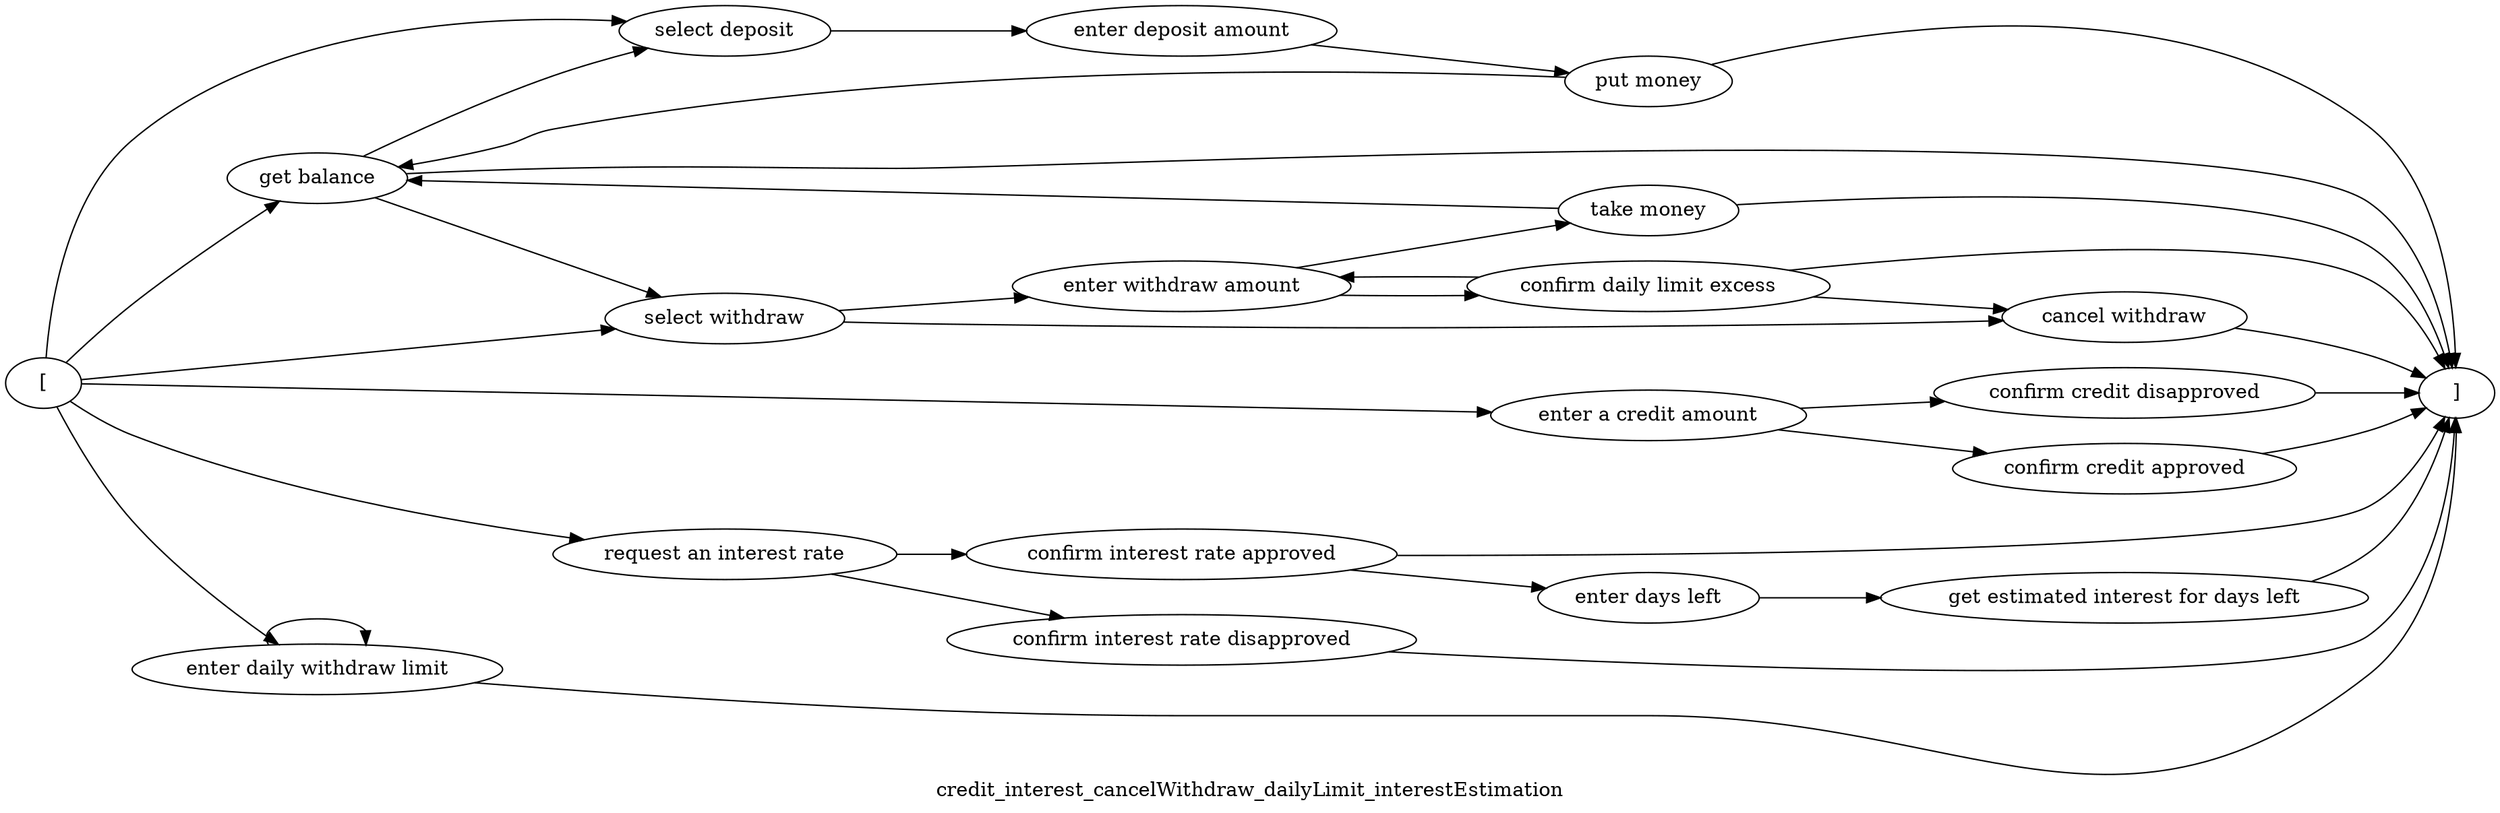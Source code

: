 digraph G {
rankdir = LR
label = "credit_interest_cancelWithdraw_dailyLimit_interestEstimation";
esg35_vertex2 -> esg35_vertex1;
esg35_vertex0 -> esg35_vertex2;
esg35_vertex2 -> esg35_vertex3;
esg35_vertex0 -> esg35_vertex3;
esg35_vertex3 -> esg35_vertex4;
esg35_vertex4 -> esg35_vertex5;
esg35_vertex5 -> esg35_vertex1;
esg35_vertex5 -> esg35_vertex2;
esg35_vertex2 -> esg35_vertex6;
esg35_vertex0 -> esg35_vertex6;
esg35_vertex6 -> esg35_vertex7;
esg35_vertex7 -> esg35_vertex8;
esg35_vertex8 -> esg35_vertex1;
esg35_vertex8 -> esg35_vertex2;
esg35_vertex0 -> esg35_vertex9;
esg35_vertex10 -> esg35_vertex1;
esg35_vertex9 -> esg35_vertex10;
esg35_vertex9 -> esg35_vertex11;
esg35_vertex11 -> esg35_vertex1;
esg35_vertex0 -> esg35_vertex12;
esg35_vertex13 -> esg35_vertex1;
esg35_vertex12 -> esg35_vertex13;
esg35_vertex12 -> esg35_vertex14;
esg35_vertex14 -> esg35_vertex1;
esg35_vertex6 -> esg35_vertex15;
esg35_vertex15 -> esg35_vertex1;
esg35_vertex7 -> esg35_vertex16;
esg35_vertex16 -> esg35_vertex15;
esg35_vertex16 -> esg35_vertex7;
esg35_vertex0 -> esg35_vertex17;
esg35_vertex17 -> esg35_vertex1;
esg35_vertex17 -> esg35_vertex17;
esg35_vertex16 -> esg35_vertex1;
esg35_vertex13 -> esg35_vertex18;
esg35_vertex18 -> esg35_vertex19;
esg35_vertex19 -> esg35_vertex1;
esg35_vertex2 [label = "get balance"]
esg35_vertex1 [label = "]"]
esg35_vertex0 [label = "["]
esg35_vertex3 [label = "select deposit"]
esg35_vertex4 [label = "enter deposit amount"]
esg35_vertex5 [label = "put money"]
esg35_vertex6 [label = "select withdraw"]
esg35_vertex7 [label = "enter withdraw amount"]
esg35_vertex8 [label = "take money"]
esg35_vertex9 [label = "enter a credit amount"]
esg35_vertex10 [label = "confirm credit approved"]
esg35_vertex11 [label = "confirm credit disapproved"]
esg35_vertex12 [label = "request an interest rate"]
esg35_vertex13 [label = "confirm interest rate approved"]
esg35_vertex14 [label = "confirm interest rate disapproved"]
esg35_vertex15 [label = "cancel withdraw"]
esg35_vertex16 [label = "confirm daily limit excess"]
esg35_vertex17 [label = "enter daily withdraw limit"]
esg35_vertex18 [label = "enter days left"]
esg35_vertex19 [label = "get estimated interest for days left"]
}

